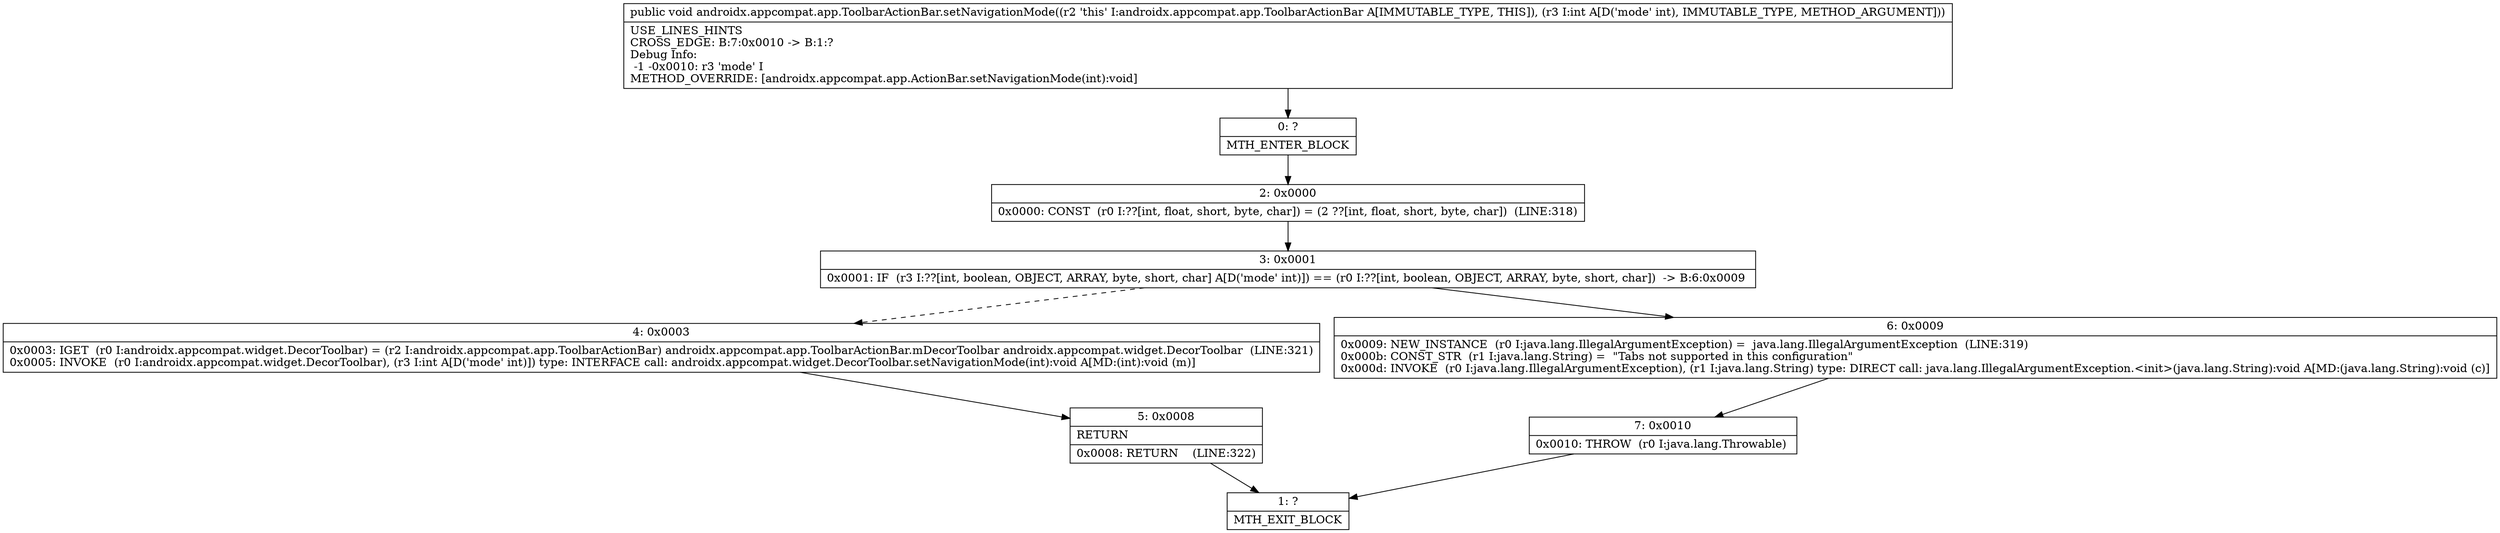 digraph "CFG forandroidx.appcompat.app.ToolbarActionBar.setNavigationMode(I)V" {
Node_0 [shape=record,label="{0\:\ ?|MTH_ENTER_BLOCK\l}"];
Node_2 [shape=record,label="{2\:\ 0x0000|0x0000: CONST  (r0 I:??[int, float, short, byte, char]) = (2 ??[int, float, short, byte, char])  (LINE:318)\l}"];
Node_3 [shape=record,label="{3\:\ 0x0001|0x0001: IF  (r3 I:??[int, boolean, OBJECT, ARRAY, byte, short, char] A[D('mode' int)]) == (r0 I:??[int, boolean, OBJECT, ARRAY, byte, short, char])  \-\> B:6:0x0009 \l}"];
Node_4 [shape=record,label="{4\:\ 0x0003|0x0003: IGET  (r0 I:androidx.appcompat.widget.DecorToolbar) = (r2 I:androidx.appcompat.app.ToolbarActionBar) androidx.appcompat.app.ToolbarActionBar.mDecorToolbar androidx.appcompat.widget.DecorToolbar  (LINE:321)\l0x0005: INVOKE  (r0 I:androidx.appcompat.widget.DecorToolbar), (r3 I:int A[D('mode' int)]) type: INTERFACE call: androidx.appcompat.widget.DecorToolbar.setNavigationMode(int):void A[MD:(int):void (m)]\l}"];
Node_5 [shape=record,label="{5\:\ 0x0008|RETURN\l|0x0008: RETURN    (LINE:322)\l}"];
Node_1 [shape=record,label="{1\:\ ?|MTH_EXIT_BLOCK\l}"];
Node_6 [shape=record,label="{6\:\ 0x0009|0x0009: NEW_INSTANCE  (r0 I:java.lang.IllegalArgumentException) =  java.lang.IllegalArgumentException  (LINE:319)\l0x000b: CONST_STR  (r1 I:java.lang.String) =  \"Tabs not supported in this configuration\" \l0x000d: INVOKE  (r0 I:java.lang.IllegalArgumentException), (r1 I:java.lang.String) type: DIRECT call: java.lang.IllegalArgumentException.\<init\>(java.lang.String):void A[MD:(java.lang.String):void (c)]\l}"];
Node_7 [shape=record,label="{7\:\ 0x0010|0x0010: THROW  (r0 I:java.lang.Throwable) \l}"];
MethodNode[shape=record,label="{public void androidx.appcompat.app.ToolbarActionBar.setNavigationMode((r2 'this' I:androidx.appcompat.app.ToolbarActionBar A[IMMUTABLE_TYPE, THIS]), (r3 I:int A[D('mode' int), IMMUTABLE_TYPE, METHOD_ARGUMENT]))  | USE_LINES_HINTS\lCROSS_EDGE: B:7:0x0010 \-\> B:1:?\lDebug Info:\l  \-1 \-0x0010: r3 'mode' I\lMETHOD_OVERRIDE: [androidx.appcompat.app.ActionBar.setNavigationMode(int):void]\l}"];
MethodNode -> Node_0;Node_0 -> Node_2;
Node_2 -> Node_3;
Node_3 -> Node_4[style=dashed];
Node_3 -> Node_6;
Node_4 -> Node_5;
Node_5 -> Node_1;
Node_6 -> Node_7;
Node_7 -> Node_1;
}

